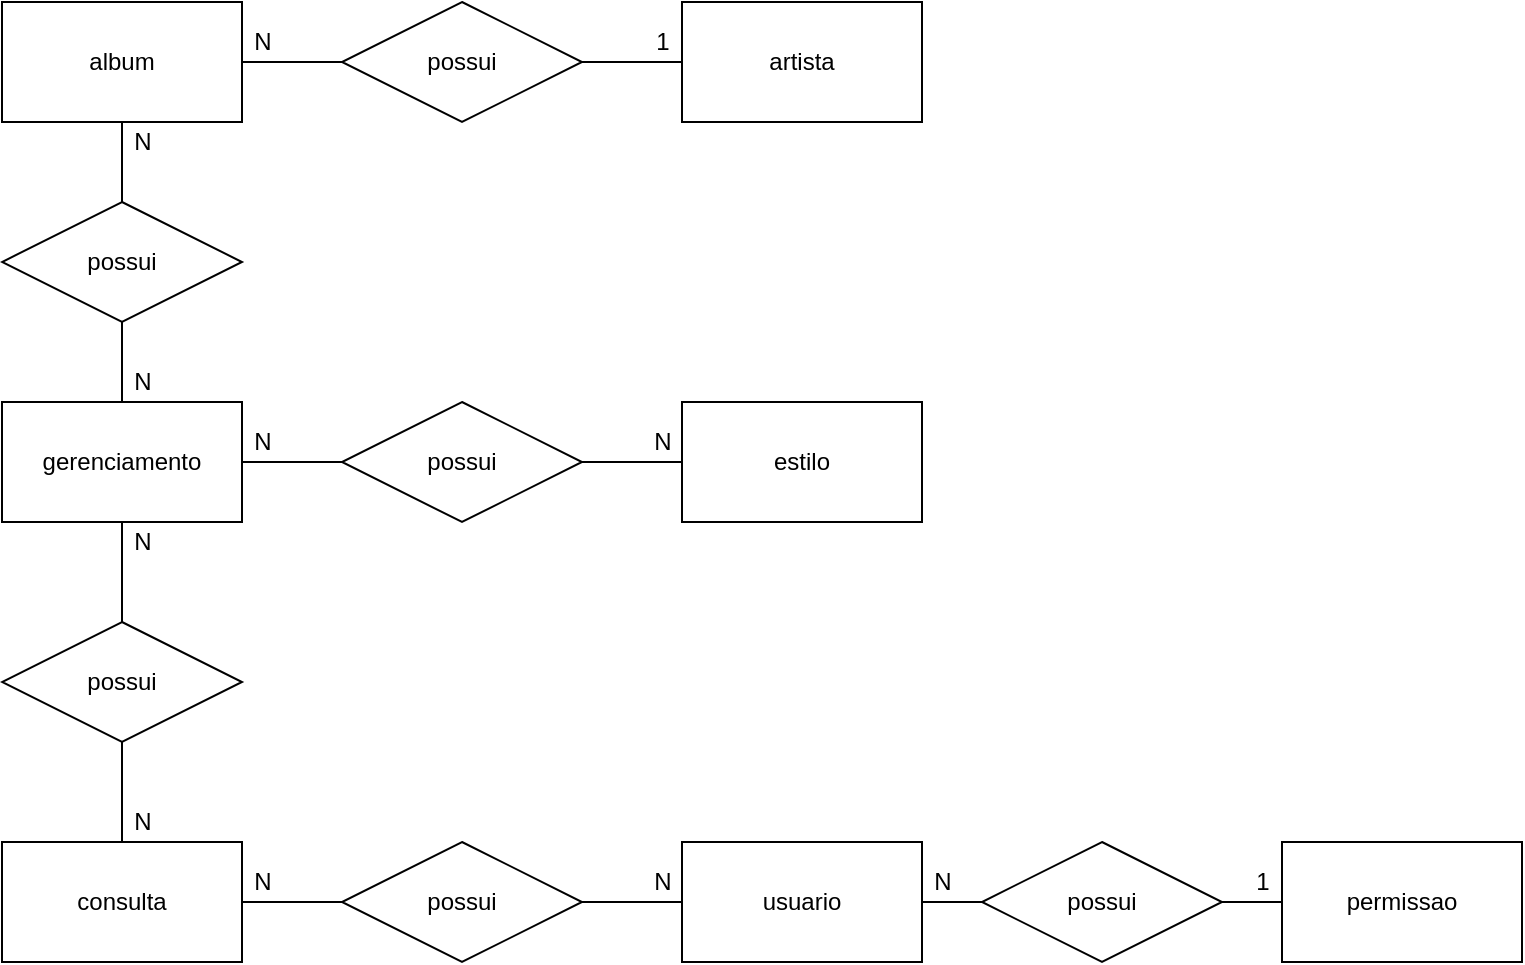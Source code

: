 <mxfile version="14.9.4" type="device" pages="2"><diagram id="nHQAWDB31h_opqjqTVhv" name="MER"><mxGraphModel dx="868" dy="482" grid="1" gridSize="10" guides="1" tooltips="1" connect="1" arrows="1" fold="1" page="1" pageScale="1" pageWidth="827" pageHeight="1169" math="0" shadow="0"><root><mxCell id="0"/><mxCell id="1" parent="0"/><mxCell id="_bPAv_GZ2JZj38Fxy4YZ-2" style="edgeStyle=orthogonalEdgeStyle;rounded=0;orthogonalLoop=1;jettySize=auto;html=1;entryX=0;entryY=0.5;entryDx=0;entryDy=0;endArrow=none;endFill=0;" edge="1" parent="1" source="jpLXFYmU3jI3JDrMNfZq-1" target="jpLXFYmU3jI3JDrMNfZq-10"><mxGeometry relative="1" as="geometry"/></mxCell><mxCell id="_bPAv_GZ2JZj38Fxy4YZ-7" style="edgeStyle=orthogonalEdgeStyle;rounded=0;orthogonalLoop=1;jettySize=auto;html=1;entryX=0.5;entryY=0;entryDx=0;entryDy=0;endArrow=none;endFill=0;" edge="1" parent="1" source="jpLXFYmU3jI3JDrMNfZq-1" target="_bPAv_GZ2JZj38Fxy4YZ-4"><mxGeometry relative="1" as="geometry"/></mxCell><mxCell id="jpLXFYmU3jI3JDrMNfZq-1" value="album" style="rounded=0;whiteSpace=wrap;html=1;" parent="1" vertex="1"><mxGeometry x="40" y="40" width="120" height="60" as="geometry"/></mxCell><mxCell id="_bPAv_GZ2JZj38Fxy4YZ-19" style="edgeStyle=orthogonalEdgeStyle;rounded=0;orthogonalLoop=1;jettySize=auto;html=1;entryX=0;entryY=0.5;entryDx=0;entryDy=0;endArrow=none;endFill=0;" edge="1" parent="1" source="jpLXFYmU3jI3JDrMNfZq-2" target="_bPAv_GZ2JZj38Fxy4YZ-5"><mxGeometry relative="1" as="geometry"/></mxCell><mxCell id="jpLXFYmU3jI3JDrMNfZq-2" value="usuario" style="whiteSpace=wrap;html=1;" parent="1" vertex="1"><mxGeometry x="380" y="460" width="120" height="60" as="geometry"/></mxCell><mxCell id="jpLXFYmU3jI3JDrMNfZq-3" value="estilo" style="whiteSpace=wrap;html=1;" parent="1" vertex="1"><mxGeometry x="380" y="240" width="120" height="60" as="geometry"/></mxCell><mxCell id="_bPAv_GZ2JZj38Fxy4YZ-16" style="edgeStyle=orthogonalEdgeStyle;rounded=0;orthogonalLoop=1;jettySize=auto;html=1;entryX=0.5;entryY=0;entryDx=0;entryDy=0;endArrow=none;endFill=0;" edge="1" parent="1" source="jpLXFYmU3jI3JDrMNfZq-5" target="g3kFXHNLdCYuw3Ogc__v-3"><mxGeometry relative="1" as="geometry"/></mxCell><mxCell id="jpLXFYmU3jI3JDrMNfZq-5" value="possui" style="shape=rhombus;perimeter=rhombusPerimeter;whiteSpace=wrap;html=1;align=center;" parent="1" vertex="1"><mxGeometry x="40" y="350" width="120" height="60" as="geometry"/></mxCell><mxCell id="jpLXFYmU3jI3JDrMNfZq-8" value="N" style="text;html=1;align=center;verticalAlign=middle;resizable=0;points=[];autosize=1;strokeColor=none;" parent="1" vertex="1"><mxGeometry x="100" y="220" width="20" height="20" as="geometry"/></mxCell><mxCell id="jpLXFYmU3jI3JDrMNfZq-9" value="N" style="text;html=1;align=center;verticalAlign=middle;resizable=0;points=[];autosize=1;strokeColor=none;" parent="1" vertex="1"><mxGeometry x="100" y="100" width="20" height="20" as="geometry"/></mxCell><mxCell id="_bPAv_GZ2JZj38Fxy4YZ-3" style="edgeStyle=orthogonalEdgeStyle;rounded=0;orthogonalLoop=1;jettySize=auto;html=1;entryX=0;entryY=0.5;entryDx=0;entryDy=0;endArrow=none;endFill=0;" edge="1" parent="1" source="jpLXFYmU3jI3JDrMNfZq-10" target="_bPAv_GZ2JZj38Fxy4YZ-1"><mxGeometry relative="1" as="geometry"/></mxCell><mxCell id="jpLXFYmU3jI3JDrMNfZq-10" value="possui" style="shape=rhombus;perimeter=rhombusPerimeter;whiteSpace=wrap;html=1;align=center;" parent="1" vertex="1"><mxGeometry x="210" y="40" width="120" height="60" as="geometry"/></mxCell><mxCell id="jpLXFYmU3jI3JDrMNfZq-13" value="1" style="text;html=1;align=center;verticalAlign=middle;resizable=0;points=[];autosize=1;strokeColor=none;" parent="1" vertex="1"><mxGeometry x="360" y="50" width="20" height="20" as="geometry"/></mxCell><mxCell id="jpLXFYmU3jI3JDrMNfZq-14" value="N" style="text;html=1;align=center;verticalAlign=middle;resizable=0;points=[];autosize=1;strokeColor=none;" parent="1" vertex="1"><mxGeometry x="160" y="50" width="20" height="20" as="geometry"/></mxCell><mxCell id="g3kFXHNLdCYuw3Ogc__v-1" value="permissao" style="whiteSpace=wrap;html=1;" vertex="1" parent="1"><mxGeometry x="680" y="460" width="120" height="60" as="geometry"/></mxCell><mxCell id="_bPAv_GZ2JZj38Fxy4YZ-9" style="edgeStyle=orthogonalEdgeStyle;rounded=0;orthogonalLoop=1;jettySize=auto;html=1;entryX=0;entryY=0.5;entryDx=0;entryDy=0;endArrow=none;endFill=0;" edge="1" parent="1" source="g3kFXHNLdCYuw3Ogc__v-2" target="_bPAv_GZ2JZj38Fxy4YZ-6"><mxGeometry relative="1" as="geometry"/></mxCell><mxCell id="_bPAv_GZ2JZj38Fxy4YZ-15" style="edgeStyle=orthogonalEdgeStyle;rounded=0;orthogonalLoop=1;jettySize=auto;html=1;endArrow=none;endFill=0;" edge="1" parent="1" source="g3kFXHNLdCYuw3Ogc__v-2" target="jpLXFYmU3jI3JDrMNfZq-5"><mxGeometry relative="1" as="geometry"/></mxCell><mxCell id="g3kFXHNLdCYuw3Ogc__v-2" value="gerenciamento" style="whiteSpace=wrap;html=1;" vertex="1" parent="1"><mxGeometry x="40" y="240" width="120" height="60" as="geometry"/></mxCell><mxCell id="_bPAv_GZ2JZj38Fxy4YZ-17" style="edgeStyle=orthogonalEdgeStyle;rounded=0;orthogonalLoop=1;jettySize=auto;html=1;endArrow=none;endFill=0;" edge="1" parent="1" source="g3kFXHNLdCYuw3Ogc__v-3" target="_bPAv_GZ2JZj38Fxy4YZ-11"><mxGeometry relative="1" as="geometry"/></mxCell><mxCell id="g3kFXHNLdCYuw3Ogc__v-3" value="consulta" style="whiteSpace=wrap;html=1;" vertex="1" parent="1"><mxGeometry x="40" y="460" width="120" height="60" as="geometry"/></mxCell><mxCell id="_bPAv_GZ2JZj38Fxy4YZ-1" value="artista" style="whiteSpace=wrap;html=1;" vertex="1" parent="1"><mxGeometry x="380" y="40" width="120" height="60" as="geometry"/></mxCell><mxCell id="_bPAv_GZ2JZj38Fxy4YZ-8" style="edgeStyle=orthogonalEdgeStyle;rounded=0;orthogonalLoop=1;jettySize=auto;html=1;entryX=0.5;entryY=0;entryDx=0;entryDy=0;endArrow=none;endFill=0;" edge="1" parent="1" source="_bPAv_GZ2JZj38Fxy4YZ-4" target="g3kFXHNLdCYuw3Ogc__v-2"><mxGeometry relative="1" as="geometry"/></mxCell><mxCell id="_bPAv_GZ2JZj38Fxy4YZ-4" value="possui" style="shape=rhombus;perimeter=rhombusPerimeter;whiteSpace=wrap;html=1;align=center;" vertex="1" parent="1"><mxGeometry x="40" y="140" width="120" height="60" as="geometry"/></mxCell><mxCell id="_bPAv_GZ2JZj38Fxy4YZ-20" style="edgeStyle=orthogonalEdgeStyle;rounded=0;orthogonalLoop=1;jettySize=auto;html=1;entryX=0;entryY=0.5;entryDx=0;entryDy=0;endArrow=none;endFill=0;" edge="1" parent="1" source="_bPAv_GZ2JZj38Fxy4YZ-5" target="g3kFXHNLdCYuw3Ogc__v-1"><mxGeometry relative="1" as="geometry"/></mxCell><mxCell id="_bPAv_GZ2JZj38Fxy4YZ-5" value="possui" style="shape=rhombus;perimeter=rhombusPerimeter;whiteSpace=wrap;html=1;align=center;" vertex="1" parent="1"><mxGeometry x="530" y="460" width="120" height="60" as="geometry"/></mxCell><mxCell id="_bPAv_GZ2JZj38Fxy4YZ-10" style="edgeStyle=orthogonalEdgeStyle;rounded=0;orthogonalLoop=1;jettySize=auto;html=1;entryX=0;entryY=0.5;entryDx=0;entryDy=0;endArrow=none;endFill=0;" edge="1" parent="1" source="_bPAv_GZ2JZj38Fxy4YZ-6" target="jpLXFYmU3jI3JDrMNfZq-3"><mxGeometry relative="1" as="geometry"/></mxCell><mxCell id="_bPAv_GZ2JZj38Fxy4YZ-6" value="possui" style="shape=rhombus;perimeter=rhombusPerimeter;whiteSpace=wrap;html=1;align=center;" vertex="1" parent="1"><mxGeometry x="210" y="240" width="120" height="60" as="geometry"/></mxCell><mxCell id="_bPAv_GZ2JZj38Fxy4YZ-18" style="edgeStyle=orthogonalEdgeStyle;rounded=0;orthogonalLoop=1;jettySize=auto;html=1;entryX=0;entryY=0.5;entryDx=0;entryDy=0;endArrow=none;endFill=0;" edge="1" parent="1" source="_bPAv_GZ2JZj38Fxy4YZ-11" target="jpLXFYmU3jI3JDrMNfZq-2"><mxGeometry relative="1" as="geometry"/></mxCell><mxCell id="_bPAv_GZ2JZj38Fxy4YZ-11" value="possui" style="shape=rhombus;perimeter=rhombusPerimeter;whiteSpace=wrap;html=1;align=center;" vertex="1" parent="1"><mxGeometry x="210" y="460" width="120" height="60" as="geometry"/></mxCell><mxCell id="_bPAv_GZ2JZj38Fxy4YZ-12" value="N" style="text;html=1;align=center;verticalAlign=middle;resizable=0;points=[];autosize=1;strokeColor=none;" vertex="1" parent="1"><mxGeometry x="100" y="300" width="20" height="20" as="geometry"/></mxCell><mxCell id="_bPAv_GZ2JZj38Fxy4YZ-13" value="N" style="text;html=1;align=center;verticalAlign=middle;resizable=0;points=[];autosize=1;strokeColor=none;" vertex="1" parent="1"><mxGeometry x="360" y="250" width="20" height="20" as="geometry"/></mxCell><mxCell id="_bPAv_GZ2JZj38Fxy4YZ-14" value="N" style="text;html=1;align=center;verticalAlign=middle;resizable=0;points=[];autosize=1;strokeColor=none;" vertex="1" parent="1"><mxGeometry x="160" y="250" width="20" height="20" as="geometry"/></mxCell><mxCell id="_bPAv_GZ2JZj38Fxy4YZ-21" value="N" style="text;html=1;align=center;verticalAlign=middle;resizable=0;points=[];autosize=1;strokeColor=none;" vertex="1" parent="1"><mxGeometry x="360" y="470" width="20" height="20" as="geometry"/></mxCell><mxCell id="_bPAv_GZ2JZj38Fxy4YZ-22" value="N" style="text;html=1;align=center;verticalAlign=middle;resizable=0;points=[];autosize=1;strokeColor=none;" vertex="1" parent="1"><mxGeometry x="500" y="470" width="20" height="20" as="geometry"/></mxCell><mxCell id="_bPAv_GZ2JZj38Fxy4YZ-23" value="1" style="text;html=1;align=center;verticalAlign=middle;resizable=0;points=[];autosize=1;strokeColor=none;" vertex="1" parent="1"><mxGeometry x="660" y="470" width="20" height="20" as="geometry"/></mxCell><mxCell id="_bPAv_GZ2JZj38Fxy4YZ-24" value="N" style="text;html=1;align=center;verticalAlign=middle;resizable=0;points=[];autosize=1;strokeColor=none;" vertex="1" parent="1"><mxGeometry x="160" y="470" width="20" height="20" as="geometry"/></mxCell><mxCell id="_bPAv_GZ2JZj38Fxy4YZ-25" value="N" style="text;html=1;align=center;verticalAlign=middle;resizable=0;points=[];autosize=1;strokeColor=none;" vertex="1" parent="1"><mxGeometry x="100" y="440" width="20" height="20" as="geometry"/></mxCell></root></mxGraphModel></diagram><diagram id="NWVR68814opc9HWVbsTW" name="logico"><mxGraphModel dx="1240" dy="689" grid="1" gridSize="10" guides="1" tooltips="1" connect="1" arrows="1" fold="1" page="1" pageScale="1" pageWidth="827" pageHeight="1169" math="0" shadow="0"><root><mxCell id="f8aB2Li3z46rubsx6pOz-0"/><mxCell id="f8aB2Li3z46rubsx6pOz-1" parent="f8aB2Li3z46rubsx6pOz-0"/><mxCell id="f8aB2Li3z46rubsx6pOz-3" value="album" style="shape=table;startSize=30;container=1;collapsible=1;childLayout=tableLayout;fixedRows=1;rowLines=0;fontStyle=1;align=center;resizeLast=1;" vertex="1" parent="f8aB2Li3z46rubsx6pOz-1"><mxGeometry x="90" y="40" width="180" height="130" as="geometry"/></mxCell><mxCell id="f8aB2Li3z46rubsx6pOz-4" value="" style="shape=partialRectangle;collapsible=0;dropTarget=0;pointerEvents=0;fillColor=none;top=0;left=0;bottom=0;right=0;points=[[0,0.5],[1,0.5]];portConstraint=eastwest;" vertex="1" parent="f8aB2Li3z46rubsx6pOz-3"><mxGeometry y="30" width="180" height="30" as="geometry"/></mxCell><mxCell id="f8aB2Li3z46rubsx6pOz-5" value="PK" style="shape=partialRectangle;connectable=0;fillColor=none;top=0;left=0;bottom=0;right=0;fontStyle=1;overflow=hidden;" vertex="1" parent="f8aB2Li3z46rubsx6pOz-4"><mxGeometry width="60" height="30" as="geometry"/></mxCell><mxCell id="f8aB2Li3z46rubsx6pOz-6" value="idAlbum" style="shape=partialRectangle;connectable=0;fillColor=none;top=0;left=0;bottom=0;right=0;align=left;spacingLeft=6;fontStyle=5;overflow=hidden;" vertex="1" parent="f8aB2Li3z46rubsx6pOz-4"><mxGeometry x="60" width="120" height="30" as="geometry"/></mxCell><mxCell id="f8aB2Li3z46rubsx6pOz-7" value="" style="shape=partialRectangle;collapsible=0;dropTarget=0;pointerEvents=0;fillColor=none;top=0;left=0;bottom=1;right=0;points=[[0,0.5],[1,0.5]];portConstraint=eastwest;" vertex="1" parent="f8aB2Li3z46rubsx6pOz-3"><mxGeometry y="60" width="180" height="30" as="geometry"/></mxCell><mxCell id="f8aB2Li3z46rubsx6pOz-8" value="FK" style="shape=partialRectangle;connectable=0;fillColor=none;top=0;left=0;bottom=0;right=0;fontStyle=1;overflow=hidden;" vertex="1" parent="f8aB2Li3z46rubsx6pOz-7"><mxGeometry width="60" height="30" as="geometry"/></mxCell><mxCell id="f8aB2Li3z46rubsx6pOz-9" value="idArtista" style="shape=partialRectangle;connectable=0;fillColor=none;top=0;left=0;bottom=0;right=0;align=left;spacingLeft=6;fontStyle=5;overflow=hidden;" vertex="1" parent="f8aB2Li3z46rubsx6pOz-7"><mxGeometry x="60" width="120" height="30" as="geometry"/></mxCell><mxCell id="f8aB2Li3z46rubsx6pOz-10" value="" style="shape=partialRectangle;collapsible=0;dropTarget=0;pointerEvents=0;fillColor=none;top=0;left=0;bottom=0;right=0;points=[[0,0.5],[1,0.5]];portConstraint=eastwest;" vertex="1" parent="f8aB2Li3z46rubsx6pOz-3"><mxGeometry y="90" width="180" height="30" as="geometry"/></mxCell><mxCell id="f8aB2Li3z46rubsx6pOz-11" value="" style="shape=partialRectangle;connectable=0;fillColor=none;top=0;left=0;bottom=0;right=0;editable=1;overflow=hidden;" vertex="1" parent="f8aB2Li3z46rubsx6pOz-10"><mxGeometry width="60" height="30" as="geometry"/></mxCell><mxCell id="f8aB2Li3z46rubsx6pOz-12" value="nomeAlbum" style="shape=partialRectangle;connectable=0;fillColor=none;top=0;left=0;bottom=0;right=0;align=left;spacingLeft=6;overflow=hidden;" vertex="1" parent="f8aB2Li3z46rubsx6pOz-10"><mxGeometry x="60" width="120" height="30" as="geometry"/></mxCell><mxCell id="f8aB2Li3z46rubsx6pOz-16" value="usuario" style="shape=table;startSize=30;container=1;collapsible=1;childLayout=tableLayout;fixedRows=1;rowLines=0;fontStyle=1;align=center;resizeLast=1;" vertex="1" parent="f8aB2Li3z46rubsx6pOz-1"><mxGeometry x="360" y="480" width="180" height="130" as="geometry"/></mxCell><mxCell id="f8aB2Li3z46rubsx6pOz-17" value="" style="shape=partialRectangle;collapsible=0;dropTarget=0;pointerEvents=0;fillColor=none;top=0;left=0;bottom=0;right=0;points=[[0,0.5],[1,0.5]];portConstraint=eastwest;" vertex="1" parent="f8aB2Li3z46rubsx6pOz-16"><mxGeometry y="30" width="180" height="30" as="geometry"/></mxCell><mxCell id="f8aB2Li3z46rubsx6pOz-18" value="PK" style="shape=partialRectangle;connectable=0;fillColor=none;top=0;left=0;bottom=0;right=0;fontStyle=1;overflow=hidden;" vertex="1" parent="f8aB2Li3z46rubsx6pOz-17"><mxGeometry width="60" height="30" as="geometry"/></mxCell><mxCell id="f8aB2Li3z46rubsx6pOz-19" value="idUsuario" style="shape=partialRectangle;connectable=0;fillColor=none;top=0;left=0;bottom=0;right=0;align=left;spacingLeft=6;fontStyle=5;overflow=hidden;" vertex="1" parent="f8aB2Li3z46rubsx6pOz-17"><mxGeometry x="60" width="120" height="30" as="geometry"/></mxCell><mxCell id="f8aB2Li3z46rubsx6pOz-20" value="" style="shape=partialRectangle;collapsible=0;dropTarget=0;pointerEvents=0;fillColor=none;top=0;left=0;bottom=1;right=0;points=[[0,0.5],[1,0.5]];portConstraint=eastwest;" vertex="1" parent="f8aB2Li3z46rubsx6pOz-16"><mxGeometry y="60" width="180" height="30" as="geometry"/></mxCell><mxCell id="f8aB2Li3z46rubsx6pOz-21" value="FK" style="shape=partialRectangle;connectable=0;fillColor=none;top=0;left=0;bottom=0;right=0;fontStyle=1;overflow=hidden;" vertex="1" parent="f8aB2Li3z46rubsx6pOz-20"><mxGeometry width="60" height="30" as="geometry"/></mxCell><mxCell id="f8aB2Li3z46rubsx6pOz-22" value="idPermissao" style="shape=partialRectangle;connectable=0;fillColor=none;top=0;left=0;bottom=0;right=0;align=left;spacingLeft=6;fontStyle=5;overflow=hidden;" vertex="1" parent="f8aB2Li3z46rubsx6pOz-20"><mxGeometry x="60" width="120" height="30" as="geometry"/></mxCell><mxCell id="f8aB2Li3z46rubsx6pOz-23" value="" style="shape=partialRectangle;collapsible=0;dropTarget=0;pointerEvents=0;fillColor=none;top=0;left=0;bottom=0;right=0;points=[[0,0.5],[1,0.5]];portConstraint=eastwest;" vertex="1" parent="f8aB2Li3z46rubsx6pOz-16"><mxGeometry y="90" width="180" height="30" as="geometry"/></mxCell><mxCell id="f8aB2Li3z46rubsx6pOz-24" value="" style="shape=partialRectangle;connectable=0;fillColor=none;top=0;left=0;bottom=0;right=0;editable=1;overflow=hidden;" vertex="1" parent="f8aB2Li3z46rubsx6pOz-23"><mxGeometry width="60" height="30" as="geometry"/></mxCell><mxCell id="f8aB2Li3z46rubsx6pOz-25" value="nomeUsuario" style="shape=partialRectangle;connectable=0;fillColor=none;top=0;left=0;bottom=0;right=0;align=left;spacingLeft=6;overflow=hidden;" vertex="1" parent="f8aB2Li3z46rubsx6pOz-23"><mxGeometry x="60" width="120" height="30" as="geometry"/></mxCell><mxCell id="f8aB2Li3z46rubsx6pOz-29" value="permissao" style="shape=table;startSize=30;container=1;collapsible=1;childLayout=tableLayout;fixedRows=1;rowLines=0;fontStyle=1;align=center;resizeLast=1;" vertex="1" parent="f8aB2Li3z46rubsx6pOz-1"><mxGeometry x="630" y="480" width="180" height="100" as="geometry"/></mxCell><mxCell id="f8aB2Li3z46rubsx6pOz-30" value="" style="shape=partialRectangle;collapsible=0;dropTarget=0;pointerEvents=0;fillColor=none;top=0;left=0;bottom=1;right=0;points=[[0,0.5],[1,0.5]];portConstraint=eastwest;" vertex="1" parent="f8aB2Li3z46rubsx6pOz-29"><mxGeometry y="30" width="180" height="30" as="geometry"/></mxCell><mxCell id="f8aB2Li3z46rubsx6pOz-31" value="PK" style="shape=partialRectangle;connectable=0;fillColor=none;top=0;left=0;bottom=0;right=0;fontStyle=1;overflow=hidden;" vertex="1" parent="f8aB2Li3z46rubsx6pOz-30"><mxGeometry width="30" height="30" as="geometry"/></mxCell><mxCell id="f8aB2Li3z46rubsx6pOz-32" value="idPermissao" style="shape=partialRectangle;connectable=0;fillColor=none;top=0;left=0;bottom=0;right=0;align=left;spacingLeft=6;fontStyle=5;overflow=hidden;" vertex="1" parent="f8aB2Li3z46rubsx6pOz-30"><mxGeometry x="30" width="150" height="30" as="geometry"/></mxCell><mxCell id="f8aB2Li3z46rubsx6pOz-33" value="" style="shape=partialRectangle;collapsible=0;dropTarget=0;pointerEvents=0;fillColor=none;top=0;left=0;bottom=0;right=0;points=[[0,0.5],[1,0.5]];portConstraint=eastwest;" vertex="1" parent="f8aB2Li3z46rubsx6pOz-29"><mxGeometry y="60" width="180" height="30" as="geometry"/></mxCell><mxCell id="f8aB2Li3z46rubsx6pOz-34" value="" style="shape=partialRectangle;connectable=0;fillColor=none;top=0;left=0;bottom=0;right=0;editable=1;overflow=hidden;" vertex="1" parent="f8aB2Li3z46rubsx6pOz-33"><mxGeometry width="30" height="30" as="geometry"/></mxCell><mxCell id="f8aB2Li3z46rubsx6pOz-35" value="tipoPermissao" style="shape=partialRectangle;connectable=0;fillColor=none;top=0;left=0;bottom=0;right=0;align=left;spacingLeft=6;overflow=hidden;" vertex="1" parent="f8aB2Li3z46rubsx6pOz-33"><mxGeometry x="30" width="150" height="30" as="geometry"/></mxCell><mxCell id="f8aB2Li3z46rubsx6pOz-55" value="artista" style="shape=table;startSize=30;container=1;collapsible=1;childLayout=tableLayout;fixedRows=1;rowLines=0;fontStyle=1;align=center;resizeLast=1;" vertex="1" parent="f8aB2Li3z46rubsx6pOz-1"><mxGeometry x="360" y="40" width="180" height="100" as="geometry"/></mxCell><mxCell id="f8aB2Li3z46rubsx6pOz-56" value="" style="shape=partialRectangle;collapsible=0;dropTarget=0;pointerEvents=0;fillColor=none;top=0;left=0;bottom=1;right=0;points=[[0,0.5],[1,0.5]];portConstraint=eastwest;" vertex="1" parent="f8aB2Li3z46rubsx6pOz-55"><mxGeometry y="30" width="180" height="30" as="geometry"/></mxCell><mxCell id="f8aB2Li3z46rubsx6pOz-57" value="PK" style="shape=partialRectangle;connectable=0;fillColor=none;top=0;left=0;bottom=0;right=0;fontStyle=1;overflow=hidden;" vertex="1" parent="f8aB2Li3z46rubsx6pOz-56"><mxGeometry width="30" height="30" as="geometry"/></mxCell><mxCell id="f8aB2Li3z46rubsx6pOz-58" value="idArtista" style="shape=partialRectangle;connectable=0;fillColor=none;top=0;left=0;bottom=0;right=0;align=left;spacingLeft=6;fontStyle=5;overflow=hidden;" vertex="1" parent="f8aB2Li3z46rubsx6pOz-56"><mxGeometry x="30" width="150" height="30" as="geometry"/></mxCell><mxCell id="f8aB2Li3z46rubsx6pOz-59" value="" style="shape=partialRectangle;collapsible=0;dropTarget=0;pointerEvents=0;fillColor=none;top=0;left=0;bottom=0;right=0;points=[[0,0.5],[1,0.5]];portConstraint=eastwest;" vertex="1" parent="f8aB2Li3z46rubsx6pOz-55"><mxGeometry y="60" width="180" height="30" as="geometry"/></mxCell><mxCell id="f8aB2Li3z46rubsx6pOz-60" value="" style="shape=partialRectangle;connectable=0;fillColor=none;top=0;left=0;bottom=0;right=0;editable=1;overflow=hidden;" vertex="1" parent="f8aB2Li3z46rubsx6pOz-59"><mxGeometry width="30" height="30" as="geometry"/></mxCell><mxCell id="f8aB2Li3z46rubsx6pOz-61" value="nomeArtista" style="shape=partialRectangle;connectable=0;fillColor=none;top=0;left=0;bottom=0;right=0;align=left;spacingLeft=6;overflow=hidden;" vertex="1" parent="f8aB2Li3z46rubsx6pOz-59"><mxGeometry x="30" width="150" height="30" as="geometry"/></mxCell><mxCell id="f8aB2Li3z46rubsx6pOz-68" value="gerenciamento" style="shape=table;startSize=30;container=1;collapsible=1;childLayout=tableLayout;fixedRows=1;rowLines=0;fontStyle=1;align=center;resizeLast=1;" vertex="1" parent="f8aB2Li3z46rubsx6pOz-1"><mxGeometry x="110" y="240" width="180" height="160" as="geometry"/></mxCell><mxCell id="f8aB2Li3z46rubsx6pOz-81" style="shape=partialRectangle;collapsible=0;dropTarget=0;pointerEvents=0;fillColor=none;top=0;left=0;bottom=0;right=0;points=[[0,0.5],[1,0.5]];portConstraint=eastwest;" vertex="1" parent="f8aB2Li3z46rubsx6pOz-68"><mxGeometry y="30" width="180" height="30" as="geometry"/></mxCell><mxCell id="f8aB2Li3z46rubsx6pOz-82" value="PK" style="shape=partialRectangle;connectable=0;fillColor=none;top=0;left=0;bottom=0;right=0;fontStyle=1;overflow=hidden;" vertex="1" parent="f8aB2Li3z46rubsx6pOz-81"><mxGeometry width="60" height="30" as="geometry"/></mxCell><mxCell id="f8aB2Li3z46rubsx6pOz-83" value="idGerenciamento" style="shape=partialRectangle;connectable=0;fillColor=none;top=0;left=0;bottom=0;right=0;align=left;spacingLeft=6;fontStyle=5;overflow=hidden;" vertex="1" parent="f8aB2Li3z46rubsx6pOz-81"><mxGeometry x="60" width="120" height="30" as="geometry"/></mxCell><mxCell id="f8aB2Li3z46rubsx6pOz-69" value="" style="shape=partialRectangle;collapsible=0;dropTarget=0;pointerEvents=0;fillColor=none;top=0;left=0;bottom=0;right=0;points=[[0,0.5],[1,0.5]];portConstraint=eastwest;" vertex="1" parent="f8aB2Li3z46rubsx6pOz-68"><mxGeometry y="60" width="180" height="30" as="geometry"/></mxCell><mxCell id="f8aB2Li3z46rubsx6pOz-70" value="FK" style="shape=partialRectangle;connectable=0;fillColor=none;top=0;left=0;bottom=0;right=0;fontStyle=1;overflow=hidden;" vertex="1" parent="f8aB2Li3z46rubsx6pOz-69"><mxGeometry width="60" height="30" as="geometry"/></mxCell><mxCell id="f8aB2Li3z46rubsx6pOz-71" value="idEstilo" style="shape=partialRectangle;connectable=0;fillColor=none;top=0;left=0;bottom=0;right=0;align=left;spacingLeft=6;fontStyle=5;overflow=hidden;" vertex="1" parent="f8aB2Li3z46rubsx6pOz-69"><mxGeometry x="60" width="120" height="30" as="geometry"/></mxCell><mxCell id="f8aB2Li3z46rubsx6pOz-72" value="" style="shape=partialRectangle;collapsible=0;dropTarget=0;pointerEvents=0;fillColor=none;top=0;left=0;bottom=1;right=0;points=[[0,0.5],[1,0.5]];portConstraint=eastwest;" vertex="1" parent="f8aB2Li3z46rubsx6pOz-68"><mxGeometry y="90" width="180" height="30" as="geometry"/></mxCell><mxCell id="f8aB2Li3z46rubsx6pOz-73" value="FK" style="shape=partialRectangle;connectable=0;fillColor=none;top=0;left=0;bottom=0;right=0;fontStyle=1;overflow=hidden;" vertex="1" parent="f8aB2Li3z46rubsx6pOz-72"><mxGeometry width="60" height="30" as="geometry"/></mxCell><mxCell id="f8aB2Li3z46rubsx6pOz-74" value="idAlbum" style="shape=partialRectangle;connectable=0;fillColor=none;top=0;left=0;bottom=0;right=0;align=left;spacingLeft=6;fontStyle=5;overflow=hidden;" vertex="1" parent="f8aB2Li3z46rubsx6pOz-72"><mxGeometry x="60" width="120" height="30" as="geometry"/></mxCell><mxCell id="f8aB2Li3z46rubsx6pOz-75" value="" style="shape=partialRectangle;collapsible=0;dropTarget=0;pointerEvents=0;fillColor=none;top=0;left=0;bottom=0;right=0;points=[[0,0.5],[1,0.5]];portConstraint=eastwest;" vertex="1" parent="f8aB2Li3z46rubsx6pOz-68"><mxGeometry y="120" width="180" height="30" as="geometry"/></mxCell><mxCell id="f8aB2Li3z46rubsx6pOz-76" value="" style="shape=partialRectangle;connectable=0;fillColor=none;top=0;left=0;bottom=0;right=0;editable=1;overflow=hidden;" vertex="1" parent="f8aB2Li3z46rubsx6pOz-75"><mxGeometry width="60" height="30" as="geometry"/></mxCell><mxCell id="f8aB2Li3z46rubsx6pOz-77" value="dataGravacao" style="shape=partialRectangle;connectable=0;fillColor=none;top=0;left=0;bottom=0;right=0;align=left;spacingLeft=6;overflow=hidden;" vertex="1" parent="f8aB2Li3z46rubsx6pOz-75"><mxGeometry x="60" width="120" height="30" as="geometry"/></mxCell><mxCell id="f8aB2Li3z46rubsx6pOz-93" value="consulta" style="shape=table;startSize=30;container=1;collapsible=1;childLayout=tableLayout;fixedRows=1;rowLines=0;fontStyle=1;align=center;resizeLast=1;" vertex="1" parent="f8aB2Li3z46rubsx6pOz-1"><mxGeometry x="110" y="480" width="180" height="160" as="geometry"/></mxCell><mxCell id="f8aB2Li3z46rubsx6pOz-94" style="shape=partialRectangle;collapsible=0;dropTarget=0;pointerEvents=0;fillColor=none;top=0;left=0;bottom=0;right=0;points=[[0,0.5],[1,0.5]];portConstraint=eastwest;" vertex="1" parent="f8aB2Li3z46rubsx6pOz-93"><mxGeometry y="30" width="180" height="30" as="geometry"/></mxCell><mxCell id="f8aB2Li3z46rubsx6pOz-95" value="PK" style="shape=partialRectangle;connectable=0;fillColor=none;top=0;left=0;bottom=0;right=0;fontStyle=1;overflow=hidden;" vertex="1" parent="f8aB2Li3z46rubsx6pOz-94"><mxGeometry width="60" height="30" as="geometry"/></mxCell><mxCell id="f8aB2Li3z46rubsx6pOz-96" value="idConsulta" style="shape=partialRectangle;connectable=0;fillColor=none;top=0;left=0;bottom=0;right=0;align=left;spacingLeft=6;fontStyle=5;overflow=hidden;" vertex="1" parent="f8aB2Li3z46rubsx6pOz-94"><mxGeometry x="60" width="120" height="30" as="geometry"/></mxCell><mxCell id="f8aB2Li3z46rubsx6pOz-97" value="" style="shape=partialRectangle;collapsible=0;dropTarget=0;pointerEvents=0;fillColor=none;top=0;left=0;bottom=0;right=0;points=[[0,0.5],[1,0.5]];portConstraint=eastwest;" vertex="1" parent="f8aB2Li3z46rubsx6pOz-93"><mxGeometry y="60" width="180" height="30" as="geometry"/></mxCell><mxCell id="f8aB2Li3z46rubsx6pOz-98" value="FK" style="shape=partialRectangle;connectable=0;fillColor=none;top=0;left=0;bottom=0;right=0;fontStyle=1;overflow=hidden;" vertex="1" parent="f8aB2Li3z46rubsx6pOz-97"><mxGeometry width="60" height="30" as="geometry"/></mxCell><mxCell id="f8aB2Li3z46rubsx6pOz-99" value="idUsuario" style="shape=partialRectangle;connectable=0;fillColor=none;top=0;left=0;bottom=0;right=0;align=left;spacingLeft=6;fontStyle=5;overflow=hidden;" vertex="1" parent="f8aB2Li3z46rubsx6pOz-97"><mxGeometry x="60" width="120" height="30" as="geometry"/></mxCell><mxCell id="f8aB2Li3z46rubsx6pOz-100" value="" style="shape=partialRectangle;collapsible=0;dropTarget=0;pointerEvents=0;fillColor=none;top=0;left=0;bottom=1;right=0;points=[[0,0.5],[1,0.5]];portConstraint=eastwest;" vertex="1" parent="f8aB2Li3z46rubsx6pOz-93"><mxGeometry y="90" width="180" height="30" as="geometry"/></mxCell><mxCell id="f8aB2Li3z46rubsx6pOz-101" value="FK" style="shape=partialRectangle;connectable=0;fillColor=none;top=0;left=0;bottom=0;right=0;fontStyle=1;overflow=hidden;" vertex="1" parent="f8aB2Li3z46rubsx6pOz-100"><mxGeometry width="60" height="30" as="geometry"/></mxCell><mxCell id="f8aB2Li3z46rubsx6pOz-102" value="idGerenciamento" style="shape=partialRectangle;connectable=0;fillColor=none;top=0;left=0;bottom=0;right=0;align=left;spacingLeft=6;fontStyle=5;overflow=hidden;" vertex="1" parent="f8aB2Li3z46rubsx6pOz-100"><mxGeometry x="60" width="120" height="30" as="geometry"/></mxCell><mxCell id="f8aB2Li3z46rubsx6pOz-103" value="" style="shape=partialRectangle;collapsible=0;dropTarget=0;pointerEvents=0;fillColor=none;top=0;left=0;bottom=0;right=0;points=[[0,0.5],[1,0.5]];portConstraint=eastwest;" vertex="1" parent="f8aB2Li3z46rubsx6pOz-93"><mxGeometry y="120" width="180" height="30" as="geometry"/></mxCell><mxCell id="f8aB2Li3z46rubsx6pOz-104" value="" style="shape=partialRectangle;connectable=0;fillColor=none;top=0;left=0;bottom=0;right=0;editable=1;overflow=hidden;" vertex="1" parent="f8aB2Li3z46rubsx6pOz-103"><mxGeometry width="60" height="30" as="geometry"/></mxCell><mxCell id="f8aB2Li3z46rubsx6pOz-105" value="dataConsulta" style="shape=partialRectangle;connectable=0;fillColor=none;top=0;left=0;bottom=0;right=0;align=left;spacingLeft=6;overflow=hidden;" vertex="1" parent="f8aB2Li3z46rubsx6pOz-103"><mxGeometry x="60" width="120" height="30" as="geometry"/></mxCell><mxCell id="-edMp8W0U94IG_rRJQbg-0" value="" style="edgeStyle=entityRelationEdgeStyle;fontSize=12;html=1;endArrow=ERoneToMany;exitX=0;exitY=0.5;exitDx=0;exitDy=0;entryX=1;entryY=0.5;entryDx=0;entryDy=0;" edge="1" parent="f8aB2Li3z46rubsx6pOz-1" source="f8aB2Li3z46rubsx6pOz-30" target="f8aB2Li3z46rubsx6pOz-20"><mxGeometry width="100" height="100" relative="1" as="geometry"><mxPoint x="540" y="470" as="sourcePoint"/><mxPoint x="640" y="370" as="targetPoint"/></mxGeometry></mxCell><mxCell id="RljiGGT9aDife-0Aj9Nr-0" value="" style="edgeStyle=entityRelationEdgeStyle;fontSize=12;html=1;endArrow=ERmany;startArrow=ERmany;entryX=0;entryY=0.5;entryDx=0;entryDy=0;exitX=1;exitY=0.5;exitDx=0;exitDy=0;" edge="1" parent="f8aB2Li3z46rubsx6pOz-1" source="f8aB2Li3z46rubsx6pOz-97" target="f8aB2Li3z46rubsx6pOz-17"><mxGeometry width="100" height="100" relative="1" as="geometry"><mxPoint x="540" y="560" as="sourcePoint"/><mxPoint x="640" y="460" as="targetPoint"/></mxGeometry></mxCell><mxCell id="J0MptZPa6u3OGb0U6lwl-1" value="" style="edgeStyle=entityRelationEdgeStyle;fontSize=12;html=1;endArrow=ERmany;startArrow=ERmany;exitX=1;exitY=0.5;exitDx=0;exitDy=0;entryX=1;entryY=0.5;entryDx=0;entryDy=0;entryPerimeter=0;" edge="1" parent="f8aB2Li3z46rubsx6pOz-1" source="f8aB2Li3z46rubsx6pOz-100" target="f8aB2Li3z46rubsx6pOz-81"><mxGeometry width="100" height="100" relative="1" as="geometry"><mxPoint x="60" y="585.0" as="sourcePoint"/><mxPoint x="60" y="285" as="targetPoint"/></mxGeometry></mxCell><mxCell id="J0MptZPa6u3OGb0U6lwl-2" value="" style="edgeStyle=entityRelationEdgeStyle;fontSize=12;html=1;endArrow=ERmany;startArrow=ERmany;exitX=1.006;exitY=0.739;exitDx=0;exitDy=0;exitPerimeter=0;" edge="1" parent="f8aB2Li3z46rubsx6pOz-1" source="f8aB2Li3z46rubsx6pOz-69" target="f8aB2Li3z46rubsx6pOz-43"><mxGeometry width="100" height="100" relative="1" as="geometry"><mxPoint x="330" y="390" as="sourcePoint"/><mxPoint x="430" y="290" as="targetPoint"/></mxGeometry></mxCell><mxCell id="f8aB2Li3z46rubsx6pOz-42" value="estilo" style="shape=table;startSize=30;container=1;collapsible=1;childLayout=tableLayout;fixedRows=1;rowLines=0;fontStyle=1;align=center;resizeLast=1;" vertex="1" parent="f8aB2Li3z46rubsx6pOz-1"><mxGeometry x="360" y="240" width="180" height="100" as="geometry"/></mxCell><mxCell id="f8aB2Li3z46rubsx6pOz-43" value="" style="shape=partialRectangle;collapsible=0;dropTarget=0;pointerEvents=0;fillColor=none;top=0;left=0;bottom=1;right=0;points=[[0,0.5],[1,0.5]];portConstraint=eastwest;" vertex="1" parent="f8aB2Li3z46rubsx6pOz-42"><mxGeometry y="30" width="180" height="30" as="geometry"/></mxCell><mxCell id="f8aB2Li3z46rubsx6pOz-44" value="PK" style="shape=partialRectangle;connectable=0;fillColor=none;top=0;left=0;bottom=0;right=0;fontStyle=1;overflow=hidden;" vertex="1" parent="f8aB2Li3z46rubsx6pOz-43"><mxGeometry width="30" height="30" as="geometry"/></mxCell><mxCell id="f8aB2Li3z46rubsx6pOz-45" value="idEstilo" style="shape=partialRectangle;connectable=0;fillColor=none;top=0;left=0;bottom=0;right=0;align=left;spacingLeft=6;fontStyle=5;overflow=hidden;" vertex="1" parent="f8aB2Li3z46rubsx6pOz-43"><mxGeometry x="30" width="150" height="30" as="geometry"/></mxCell><mxCell id="f8aB2Li3z46rubsx6pOz-46" value="" style="shape=partialRectangle;collapsible=0;dropTarget=0;pointerEvents=0;fillColor=none;top=0;left=0;bottom=0;right=0;points=[[0,0.5],[1,0.5]];portConstraint=eastwest;" vertex="1" parent="f8aB2Li3z46rubsx6pOz-42"><mxGeometry y="60" width="180" height="30" as="geometry"/></mxCell><mxCell id="f8aB2Li3z46rubsx6pOz-47" value="" style="shape=partialRectangle;connectable=0;fillColor=none;top=0;left=0;bottom=0;right=0;editable=1;overflow=hidden;" vertex="1" parent="f8aB2Li3z46rubsx6pOz-46"><mxGeometry width="30" height="30" as="geometry"/></mxCell><mxCell id="f8aB2Li3z46rubsx6pOz-48" value="nomeEstilo" style="shape=partialRectangle;connectable=0;fillColor=none;top=0;left=0;bottom=0;right=0;align=left;spacingLeft=6;overflow=hidden;" vertex="1" parent="f8aB2Li3z46rubsx6pOz-46"><mxGeometry x="30" width="150" height="30" as="geometry"/></mxCell><mxCell id="J0MptZPa6u3OGb0U6lwl-3" value="" style="edgeStyle=elbowEdgeStyle;fontSize=12;html=1;endArrow=none;startArrow=ERmany;entryX=0;entryY=0.5;entryDx=0;entryDy=0;exitX=0;exitY=0.5;exitDx=0;exitDy=0;" edge="1" parent="f8aB2Li3z46rubsx6pOz-1"><mxGeometry width="100" height="100" relative="1" as="geometry"><mxPoint x="89" y="85" as="sourcePoint"/><mxPoint x="109" y="345" as="targetPoint"/><Array as="points"><mxPoint x="60" y="200"/></Array></mxGeometry></mxCell><mxCell id="dxqZGrFIR-lZltQkPT2h-0" value="" style="edgeStyle=entityRelationEdgeStyle;fontSize=12;html=1;endArrow=ERoneToMany;exitX=0;exitY=0.5;exitDx=0;exitDy=0;entryX=1.011;entryY=0.683;entryDx=0;entryDy=0;entryPerimeter=0;" edge="1" parent="f8aB2Li3z46rubsx6pOz-1" source="f8aB2Li3z46rubsx6pOz-56" target="f8aB2Li3z46rubsx6pOz-7"><mxGeometry width="100" height="100" relative="1" as="geometry"><mxPoint x="330" y="220" as="sourcePoint"/><mxPoint x="430" y="120" as="targetPoint"/></mxGeometry></mxCell></root></mxGraphModel></diagram></mxfile>